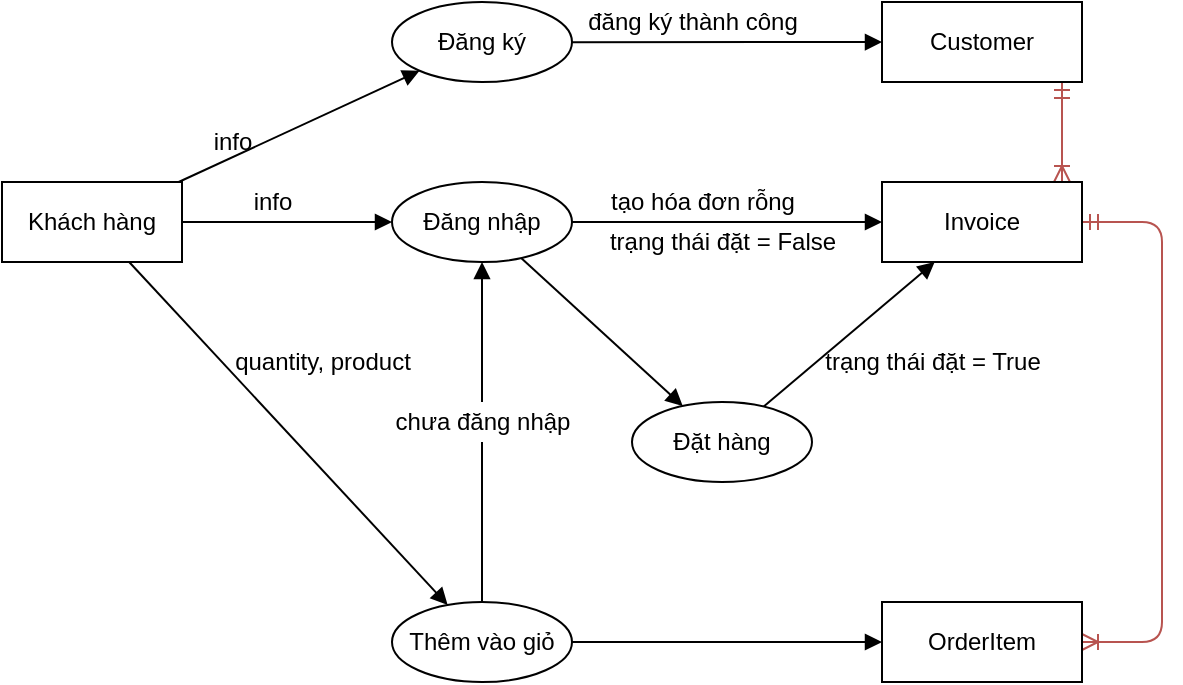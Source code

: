 <mxfile>
    <diagram id="R2lEEEUBdFMjLlhIrx00" name="Page-1">
        <mxGraphModel dx="542" dy="383" grid="1" gridSize="10" guides="1" tooltips="1" connect="1" arrows="1" fold="1" page="1" pageScale="1" pageWidth="850" pageHeight="1100" math="0" shadow="0" extFonts="Permanent Marker^https://fonts.googleapis.com/css?family=Permanent+Marker">
            <root>
                <mxCell id="0"/>
                <mxCell id="1" parent="0"/>
                <mxCell id="4" style="edgeStyle=orthogonalEdgeStyle;html=1;startArrow=ERmandOne;startFill=0;endArrow=ERoneToMany;endFill=0;fillColor=#f8cecc;strokeColor=#b85450;" edge="1" parent="1" source="rQj108Yg90Vge7q12hl9-34" target="rQj108Yg90Vge7q12hl9-36">
                    <mxGeometry relative="1" as="geometry">
                        <Array as="points">
                            <mxPoint x="570" y="260"/>
                            <mxPoint x="570" y="260"/>
                        </Array>
                    </mxGeometry>
                </mxCell>
                <mxCell id="rQj108Yg90Vge7q12hl9-34" value="Customer" style="whiteSpace=wrap;html=1;" parent="1" vertex="1">
                    <mxGeometry x="480" y="200" width="100" height="40" as="geometry"/>
                </mxCell>
                <mxCell id="3" style="edgeStyle=orthogonalEdgeStyle;html=1;endArrow=ERoneToMany;endFill=0;startArrow=ERmandOne;startFill=0;fillColor=#f8cecc;strokeColor=#b85450;" edge="1" parent="1" source="rQj108Yg90Vge7q12hl9-36" target="rQj108Yg90Vge7q12hl9-37">
                    <mxGeometry relative="1" as="geometry">
                        <Array as="points">
                            <mxPoint x="620" y="310"/>
                            <mxPoint x="620" y="520"/>
                        </Array>
                    </mxGeometry>
                </mxCell>
                <mxCell id="rQj108Yg90Vge7q12hl9-36" value="Invoice" style="whiteSpace=wrap;html=1;" parent="1" vertex="1">
                    <mxGeometry x="480" y="290" width="100" height="40" as="geometry"/>
                </mxCell>
                <mxCell id="rQj108Yg90Vge7q12hl9-37" value="OrderItem" style="whiteSpace=wrap;html=1;" parent="1" vertex="1">
                    <mxGeometry x="480" y="500" width="100" height="40" as="geometry"/>
                </mxCell>
                <mxCell id="rQj108Yg90Vge7q12hl9-54" style="edgeStyle=none;rounded=0;orthogonalLoop=1;jettySize=auto;html=1;startArrow=none;startFill=0;endArrow=block;endFill=1;" parent="1" source="rQj108Yg90Vge7q12hl9-40" target="rQj108Yg90Vge7q12hl9-36" edge="1">
                    <mxGeometry relative="1" as="geometry"/>
                </mxCell>
                <mxCell id="rQj108Yg90Vge7q12hl9-66" style="edgeStyle=none;rounded=0;orthogonalLoop=1;jettySize=auto;html=1;startArrow=none;startFill=0;endArrow=block;endFill=1;" parent="1" source="rQj108Yg90Vge7q12hl9-40" target="rQj108Yg90Vge7q12hl9-64" edge="1">
                    <mxGeometry relative="1" as="geometry"/>
                </mxCell>
                <mxCell id="rQj108Yg90Vge7q12hl9-40" value="Đăng nhập" style="ellipse;whiteSpace=wrap;html=1;" parent="1" vertex="1">
                    <mxGeometry x="235" y="290" width="90" height="40" as="geometry"/>
                </mxCell>
                <mxCell id="rQj108Yg90Vge7q12hl9-42" style="rounded=0;orthogonalLoop=1;jettySize=auto;html=1;startArrow=none;startFill=0;endArrow=block;endFill=1;" parent="1" source="rQj108Yg90Vge7q12hl9-41" target="rQj108Yg90Vge7q12hl9-40" edge="1">
                    <mxGeometry relative="1" as="geometry"/>
                </mxCell>
                <mxCell id="rQj108Yg90Vge7q12hl9-49" style="edgeStyle=none;rounded=0;orthogonalLoop=1;jettySize=auto;html=1;startArrow=none;startFill=0;endArrow=block;endFill=1;" parent="1" source="rQj108Yg90Vge7q12hl9-41" target="rQj108Yg90Vge7q12hl9-47" edge="1">
                    <mxGeometry relative="1" as="geometry"/>
                </mxCell>
                <mxCell id="rQj108Yg90Vge7q12hl9-58" style="edgeStyle=none;rounded=0;orthogonalLoop=1;jettySize=auto;html=1;startArrow=none;startFill=0;endArrow=block;endFill=1;" parent="1" source="rQj108Yg90Vge7q12hl9-41" target="rQj108Yg90Vge7q12hl9-57" edge="1">
                    <mxGeometry relative="1" as="geometry"/>
                </mxCell>
                <mxCell id="rQj108Yg90Vge7q12hl9-41" value="Khách hàng" style="whiteSpace=wrap;html=1;" parent="1" vertex="1">
                    <mxGeometry x="40" y="290" width="90" height="40" as="geometry"/>
                </mxCell>
                <mxCell id="rQj108Yg90Vge7q12hl9-43" value="info" style="text;html=1;align=center;verticalAlign=middle;resizable=0;points=[];autosize=1;strokeColor=none;fillColor=none;" parent="1" vertex="1">
                    <mxGeometry x="160" y="290" width="30" height="20" as="geometry"/>
                </mxCell>
                <mxCell id="rQj108Yg90Vge7q12hl9-50" style="edgeStyle=none;rounded=0;orthogonalLoop=1;jettySize=auto;html=1;startArrow=none;startFill=0;endArrow=block;endFill=1;" parent="1" source="rQj108Yg90Vge7q12hl9-47" target="rQj108Yg90Vge7q12hl9-34" edge="1">
                    <mxGeometry relative="1" as="geometry"/>
                </mxCell>
                <mxCell id="rQj108Yg90Vge7q12hl9-47" value="Đăng ký" style="ellipse;whiteSpace=wrap;html=1;" parent="1" vertex="1">
                    <mxGeometry x="235" y="200" width="90" height="40" as="geometry"/>
                </mxCell>
                <mxCell id="rQj108Yg90Vge7q12hl9-51" value="info" style="text;html=1;align=center;verticalAlign=middle;resizable=0;points=[];autosize=1;strokeColor=none;fillColor=none;" parent="1" vertex="1">
                    <mxGeometry x="140" y="260" width="30" height="20" as="geometry"/>
                </mxCell>
                <mxCell id="rQj108Yg90Vge7q12hl9-52" value="đăng ký thành công" style="text;html=1;align=center;verticalAlign=middle;resizable=0;points=[];autosize=1;strokeColor=none;fillColor=none;" parent="1" vertex="1">
                    <mxGeometry x="325" y="200" width="120" height="20" as="geometry"/>
                </mxCell>
                <mxCell id="rQj108Yg90Vge7q12hl9-59" style="edgeStyle=none;rounded=0;orthogonalLoop=1;jettySize=auto;html=1;startArrow=none;startFill=0;endArrow=block;endFill=1;" parent="1" source="rQj108Yg90Vge7q12hl9-61" target="rQj108Yg90Vge7q12hl9-40" edge="1">
                    <mxGeometry relative="1" as="geometry"/>
                </mxCell>
                <mxCell id="rQj108Yg90Vge7q12hl9-62" style="edgeStyle=none;rounded=0;orthogonalLoop=1;jettySize=auto;html=1;startArrow=none;startFill=0;endArrow=block;endFill=1;" parent="1" source="rQj108Yg90Vge7q12hl9-57" target="rQj108Yg90Vge7q12hl9-37" edge="1">
                    <mxGeometry relative="1" as="geometry"/>
                </mxCell>
                <mxCell id="rQj108Yg90Vge7q12hl9-57" value="Thêm vào giỏ" style="ellipse;whiteSpace=wrap;html=1;" parent="1" vertex="1">
                    <mxGeometry x="235" y="500" width="90" height="40" as="geometry"/>
                </mxCell>
                <mxCell id="rQj108Yg90Vge7q12hl9-60" value="quantity, product" style="text;html=1;align=center;verticalAlign=middle;resizable=0;points=[];autosize=1;strokeColor=none;fillColor=none;" parent="1" vertex="1">
                    <mxGeometry x="150" y="370" width="100" height="20" as="geometry"/>
                </mxCell>
                <mxCell id="rQj108Yg90Vge7q12hl9-68" style="edgeStyle=none;rounded=0;orthogonalLoop=1;jettySize=auto;html=1;startArrow=none;startFill=0;endArrow=block;endFill=1;" parent="1" source="rQj108Yg90Vge7q12hl9-64" target="rQj108Yg90Vge7q12hl9-36" edge="1">
                    <mxGeometry relative="1" as="geometry"/>
                </mxCell>
                <mxCell id="rQj108Yg90Vge7q12hl9-64" value="Đặt hàng" style="ellipse;whiteSpace=wrap;html=1;" parent="1" vertex="1">
                    <mxGeometry x="355" y="400" width="90" height="40" as="geometry"/>
                </mxCell>
                <mxCell id="rQj108Yg90Vge7q12hl9-70" value="tạo hóa đơn rỗng" style="text;html=1;align=center;verticalAlign=middle;resizable=0;points=[];autosize=1;strokeColor=none;fillColor=none;" parent="1" vertex="1">
                    <mxGeometry x="335" y="290" width="110" height="20" as="geometry"/>
                </mxCell>
                <mxCell id="rQj108Yg90Vge7q12hl9-71" value="trạng thái đặt = True" style="text;html=1;align=center;verticalAlign=middle;resizable=0;points=[];autosize=1;strokeColor=none;fillColor=none;" parent="1" vertex="1">
                    <mxGeometry x="445" y="370" width="120" height="20" as="geometry"/>
                </mxCell>
                <mxCell id="rQj108Yg90Vge7q12hl9-72" value="trạng thái đặt = False" style="text;html=1;align=center;verticalAlign=middle;resizable=0;points=[];autosize=1;strokeColor=none;fillColor=none;" parent="1" vertex="1">
                    <mxGeometry x="335" y="310" width="130" height="20" as="geometry"/>
                </mxCell>
                <mxCell id="rQj108Yg90Vge7q12hl9-61" value="chưa đăng nhập" style="text;html=1;align=center;verticalAlign=middle;resizable=0;points=[];autosize=1;strokeColor=none;fillColor=none;" parent="1" vertex="1">
                    <mxGeometry x="230" y="400" width="100" height="20" as="geometry"/>
                </mxCell>
                <mxCell id="rQj108Yg90Vge7q12hl9-73" value="" style="edgeStyle=none;rounded=0;orthogonalLoop=1;jettySize=auto;html=1;startArrow=none;startFill=0;endArrow=none;endFill=1;" parent="1" source="rQj108Yg90Vge7q12hl9-57" target="rQj108Yg90Vge7q12hl9-61" edge="1">
                    <mxGeometry relative="1" as="geometry">
                        <mxPoint x="280.0" y="500.0" as="sourcePoint"/>
                        <mxPoint x="280.0" y="330.0" as="targetPoint"/>
                    </mxGeometry>
                </mxCell>
            </root>
        </mxGraphModel>
    </diagram>
</mxfile>